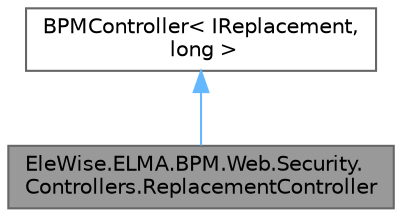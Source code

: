 digraph "EleWise.ELMA.BPM.Web.Security.Controllers.ReplacementController"
{
 // LATEX_PDF_SIZE
  bgcolor="transparent";
  edge [fontname=Helvetica,fontsize=10,labelfontname=Helvetica,labelfontsize=10];
  node [fontname=Helvetica,fontsize=10,shape=box,height=0.2,width=0.4];
  Node1 [id="Node000001",label="EleWise.ELMA.BPM.Web.Security.\lControllers.ReplacementController",height=0.2,width=0.4,color="gray40", fillcolor="grey60", style="filled", fontcolor="black",tooltip="Контроллер замещений"];
  Node2 -> Node1 [id="edge1_Node000001_Node000002",dir="back",color="steelblue1",style="solid",tooltip=" "];
  Node2 [id="Node000002",label="BPMController\< IReplacement,\l long \>",height=0.2,width=0.4,color="gray40", fillcolor="white", style="filled",tooltip=" "];
}

